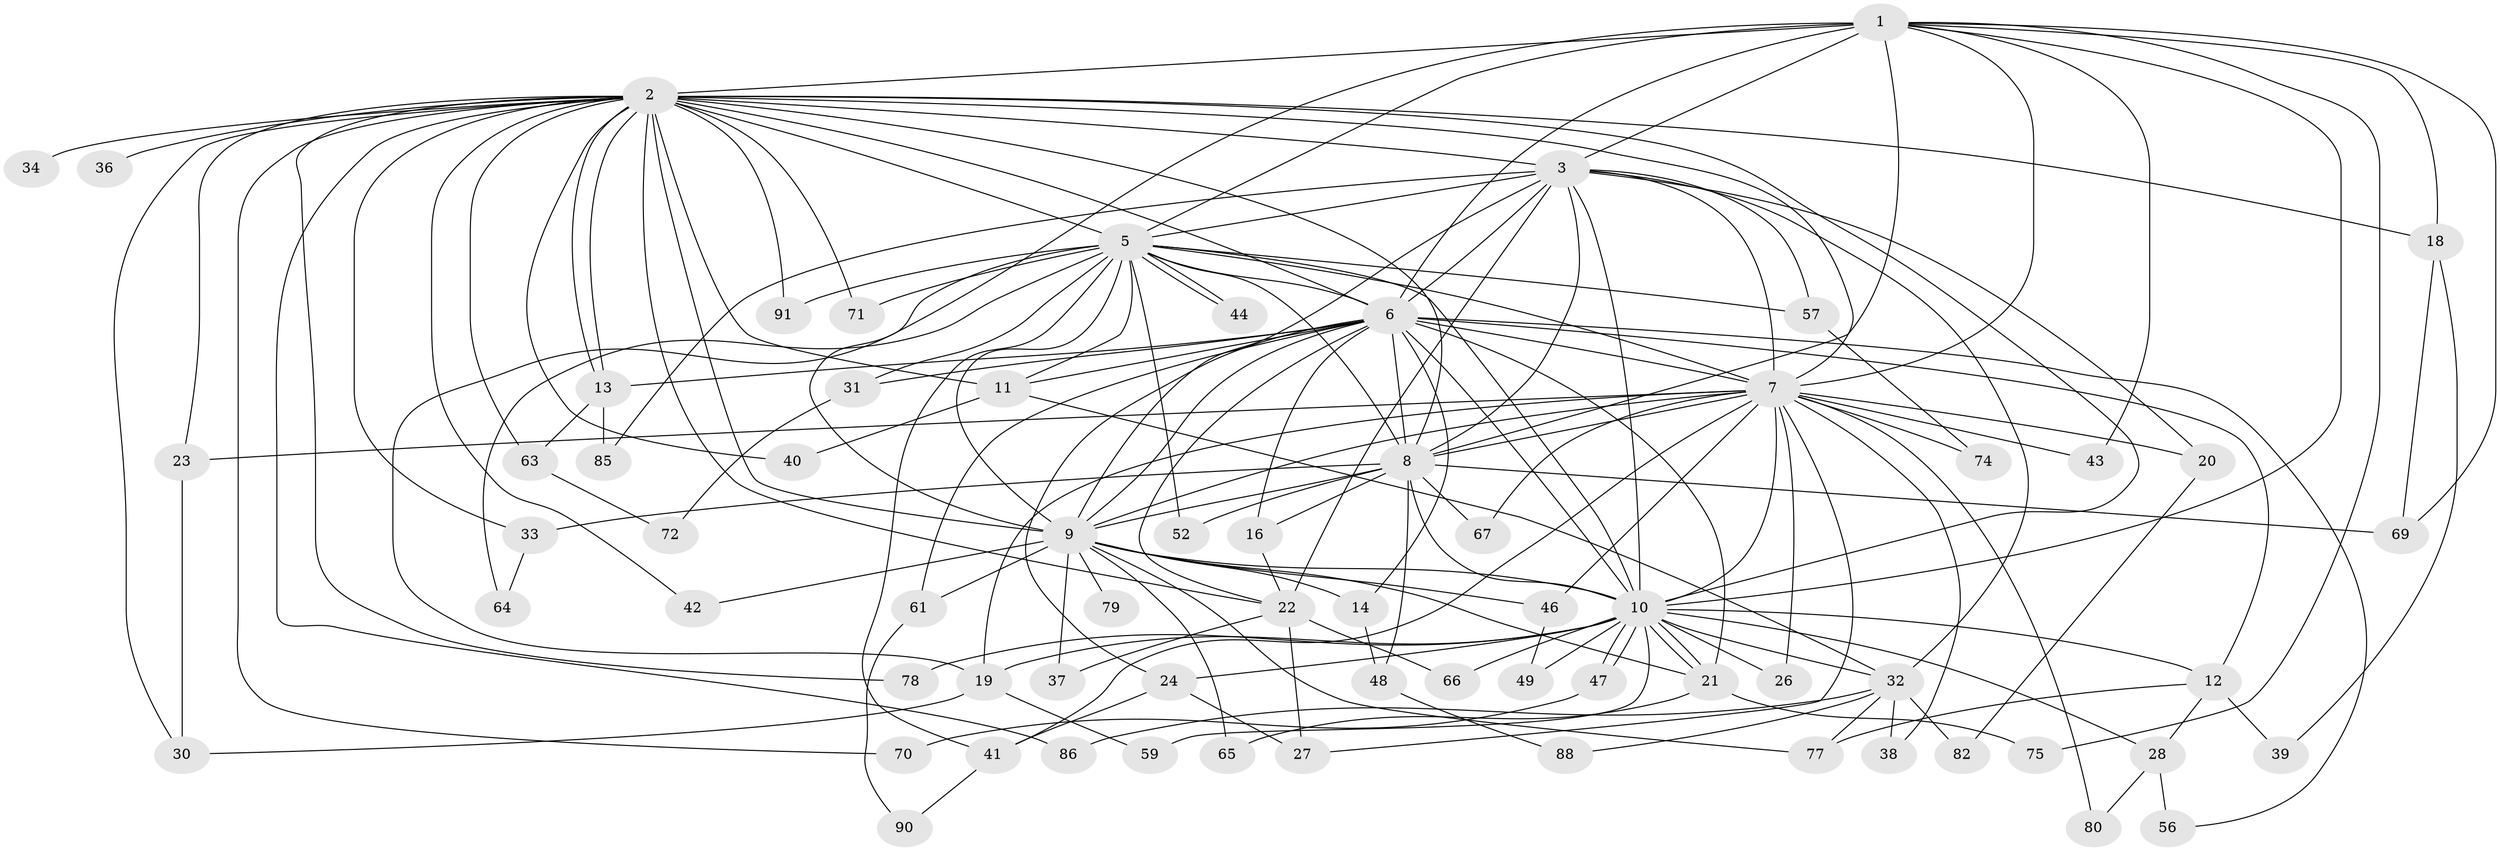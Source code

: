 // Generated by graph-tools (version 1.1) at 2025/23/03/03/25 07:23:39]
// undirected, 68 vertices, 164 edges
graph export_dot {
graph [start="1"]
  node [color=gray90,style=filled];
  1 [super="+17"];
  2 [super="+4"];
  3 [super="+53"];
  5 [super="+58"];
  6 [super="+73"];
  7 [super="+62"];
  8 [super="+15"];
  9 [super="+35"];
  10 [super="+83"];
  11 [super="+68"];
  12 [super="+81"];
  13 [super="+29"];
  14;
  16 [super="+55"];
  18;
  19 [super="+87"];
  20;
  21 [super="+25"];
  22 [super="+45"];
  23;
  24;
  26;
  27 [super="+51"];
  28 [super="+50"];
  30 [super="+54"];
  31;
  32 [super="+60"];
  33;
  34;
  36;
  37;
  38;
  39;
  40;
  41;
  42;
  43;
  44;
  46;
  47 [super="+76"];
  48;
  49;
  52;
  56;
  57;
  59;
  61;
  63;
  64;
  65;
  66;
  67;
  69 [super="+89"];
  70;
  71;
  72;
  74;
  75;
  77 [super="+84"];
  78;
  79;
  80;
  82;
  85;
  86;
  88;
  90;
  91;
  1 -- 2 [weight=2];
  1 -- 3;
  1 -- 5;
  1 -- 6 [weight=2];
  1 -- 7;
  1 -- 8;
  1 -- 9;
  1 -- 10;
  1 -- 43;
  1 -- 69;
  1 -- 75;
  1 -- 18;
  2 -- 3 [weight=2];
  2 -- 5 [weight=2];
  2 -- 6 [weight=2];
  2 -- 7 [weight=2];
  2 -- 8 [weight=2];
  2 -- 9 [weight=3];
  2 -- 10 [weight=2];
  2 -- 11;
  2 -- 13;
  2 -- 13;
  2 -- 34 [weight=2];
  2 -- 36 [weight=2];
  2 -- 42;
  2 -- 63;
  2 -- 71;
  2 -- 91;
  2 -- 30;
  2 -- 70;
  2 -- 78;
  2 -- 18;
  2 -- 22;
  2 -- 23;
  2 -- 86;
  2 -- 33;
  2 -- 40;
  3 -- 5;
  3 -- 6 [weight=2];
  3 -- 7;
  3 -- 8;
  3 -- 9;
  3 -- 10;
  3 -- 20;
  3 -- 57;
  3 -- 85;
  3 -- 22;
  3 -- 32;
  5 -- 6;
  5 -- 7 [weight=2];
  5 -- 8;
  5 -- 9;
  5 -- 10;
  5 -- 19;
  5 -- 31;
  5 -- 41;
  5 -- 44;
  5 -- 44;
  5 -- 52;
  5 -- 57;
  5 -- 64;
  5 -- 91;
  5 -- 11;
  5 -- 71;
  6 -- 7;
  6 -- 8 [weight=2];
  6 -- 9;
  6 -- 10;
  6 -- 11;
  6 -- 12;
  6 -- 14;
  6 -- 16;
  6 -- 22;
  6 -- 24;
  6 -- 31;
  6 -- 56;
  6 -- 61;
  6 -- 13;
  6 -- 21;
  7 -- 8;
  7 -- 9;
  7 -- 10;
  7 -- 19;
  7 -- 20;
  7 -- 23;
  7 -- 26;
  7 -- 27;
  7 -- 38;
  7 -- 43;
  7 -- 46;
  7 -- 67;
  7 -- 74;
  7 -- 80;
  7 -- 41;
  8 -- 9;
  8 -- 10;
  8 -- 16;
  8 -- 33;
  8 -- 48;
  8 -- 52;
  8 -- 67;
  8 -- 69;
  9 -- 10;
  9 -- 14;
  9 -- 42;
  9 -- 46;
  9 -- 61;
  9 -- 65;
  9 -- 77;
  9 -- 79 [weight=2];
  9 -- 21;
  9 -- 37;
  10 -- 12 [weight=2];
  10 -- 21;
  10 -- 21;
  10 -- 24 [weight=2];
  10 -- 26;
  10 -- 28 [weight=2];
  10 -- 32;
  10 -- 47 [weight=2];
  10 -- 47;
  10 -- 49;
  10 -- 59;
  10 -- 66;
  10 -- 78;
  10 -- 19;
  11 -- 32;
  11 -- 40;
  12 -- 28;
  12 -- 39;
  12 -- 77;
  13 -- 63;
  13 -- 85;
  14 -- 48;
  16 -- 22;
  18 -- 39;
  18 -- 69;
  19 -- 30;
  19 -- 59;
  20 -- 82;
  21 -- 65;
  21 -- 75;
  22 -- 37;
  22 -- 66;
  22 -- 27;
  23 -- 30;
  24 -- 27;
  24 -- 41;
  28 -- 56;
  28 -- 80;
  31 -- 72;
  32 -- 38;
  32 -- 77;
  32 -- 86;
  32 -- 88;
  32 -- 82;
  33 -- 64;
  41 -- 90;
  46 -- 49;
  47 -- 70;
  48 -- 88;
  57 -- 74;
  61 -- 90;
  63 -- 72;
}
